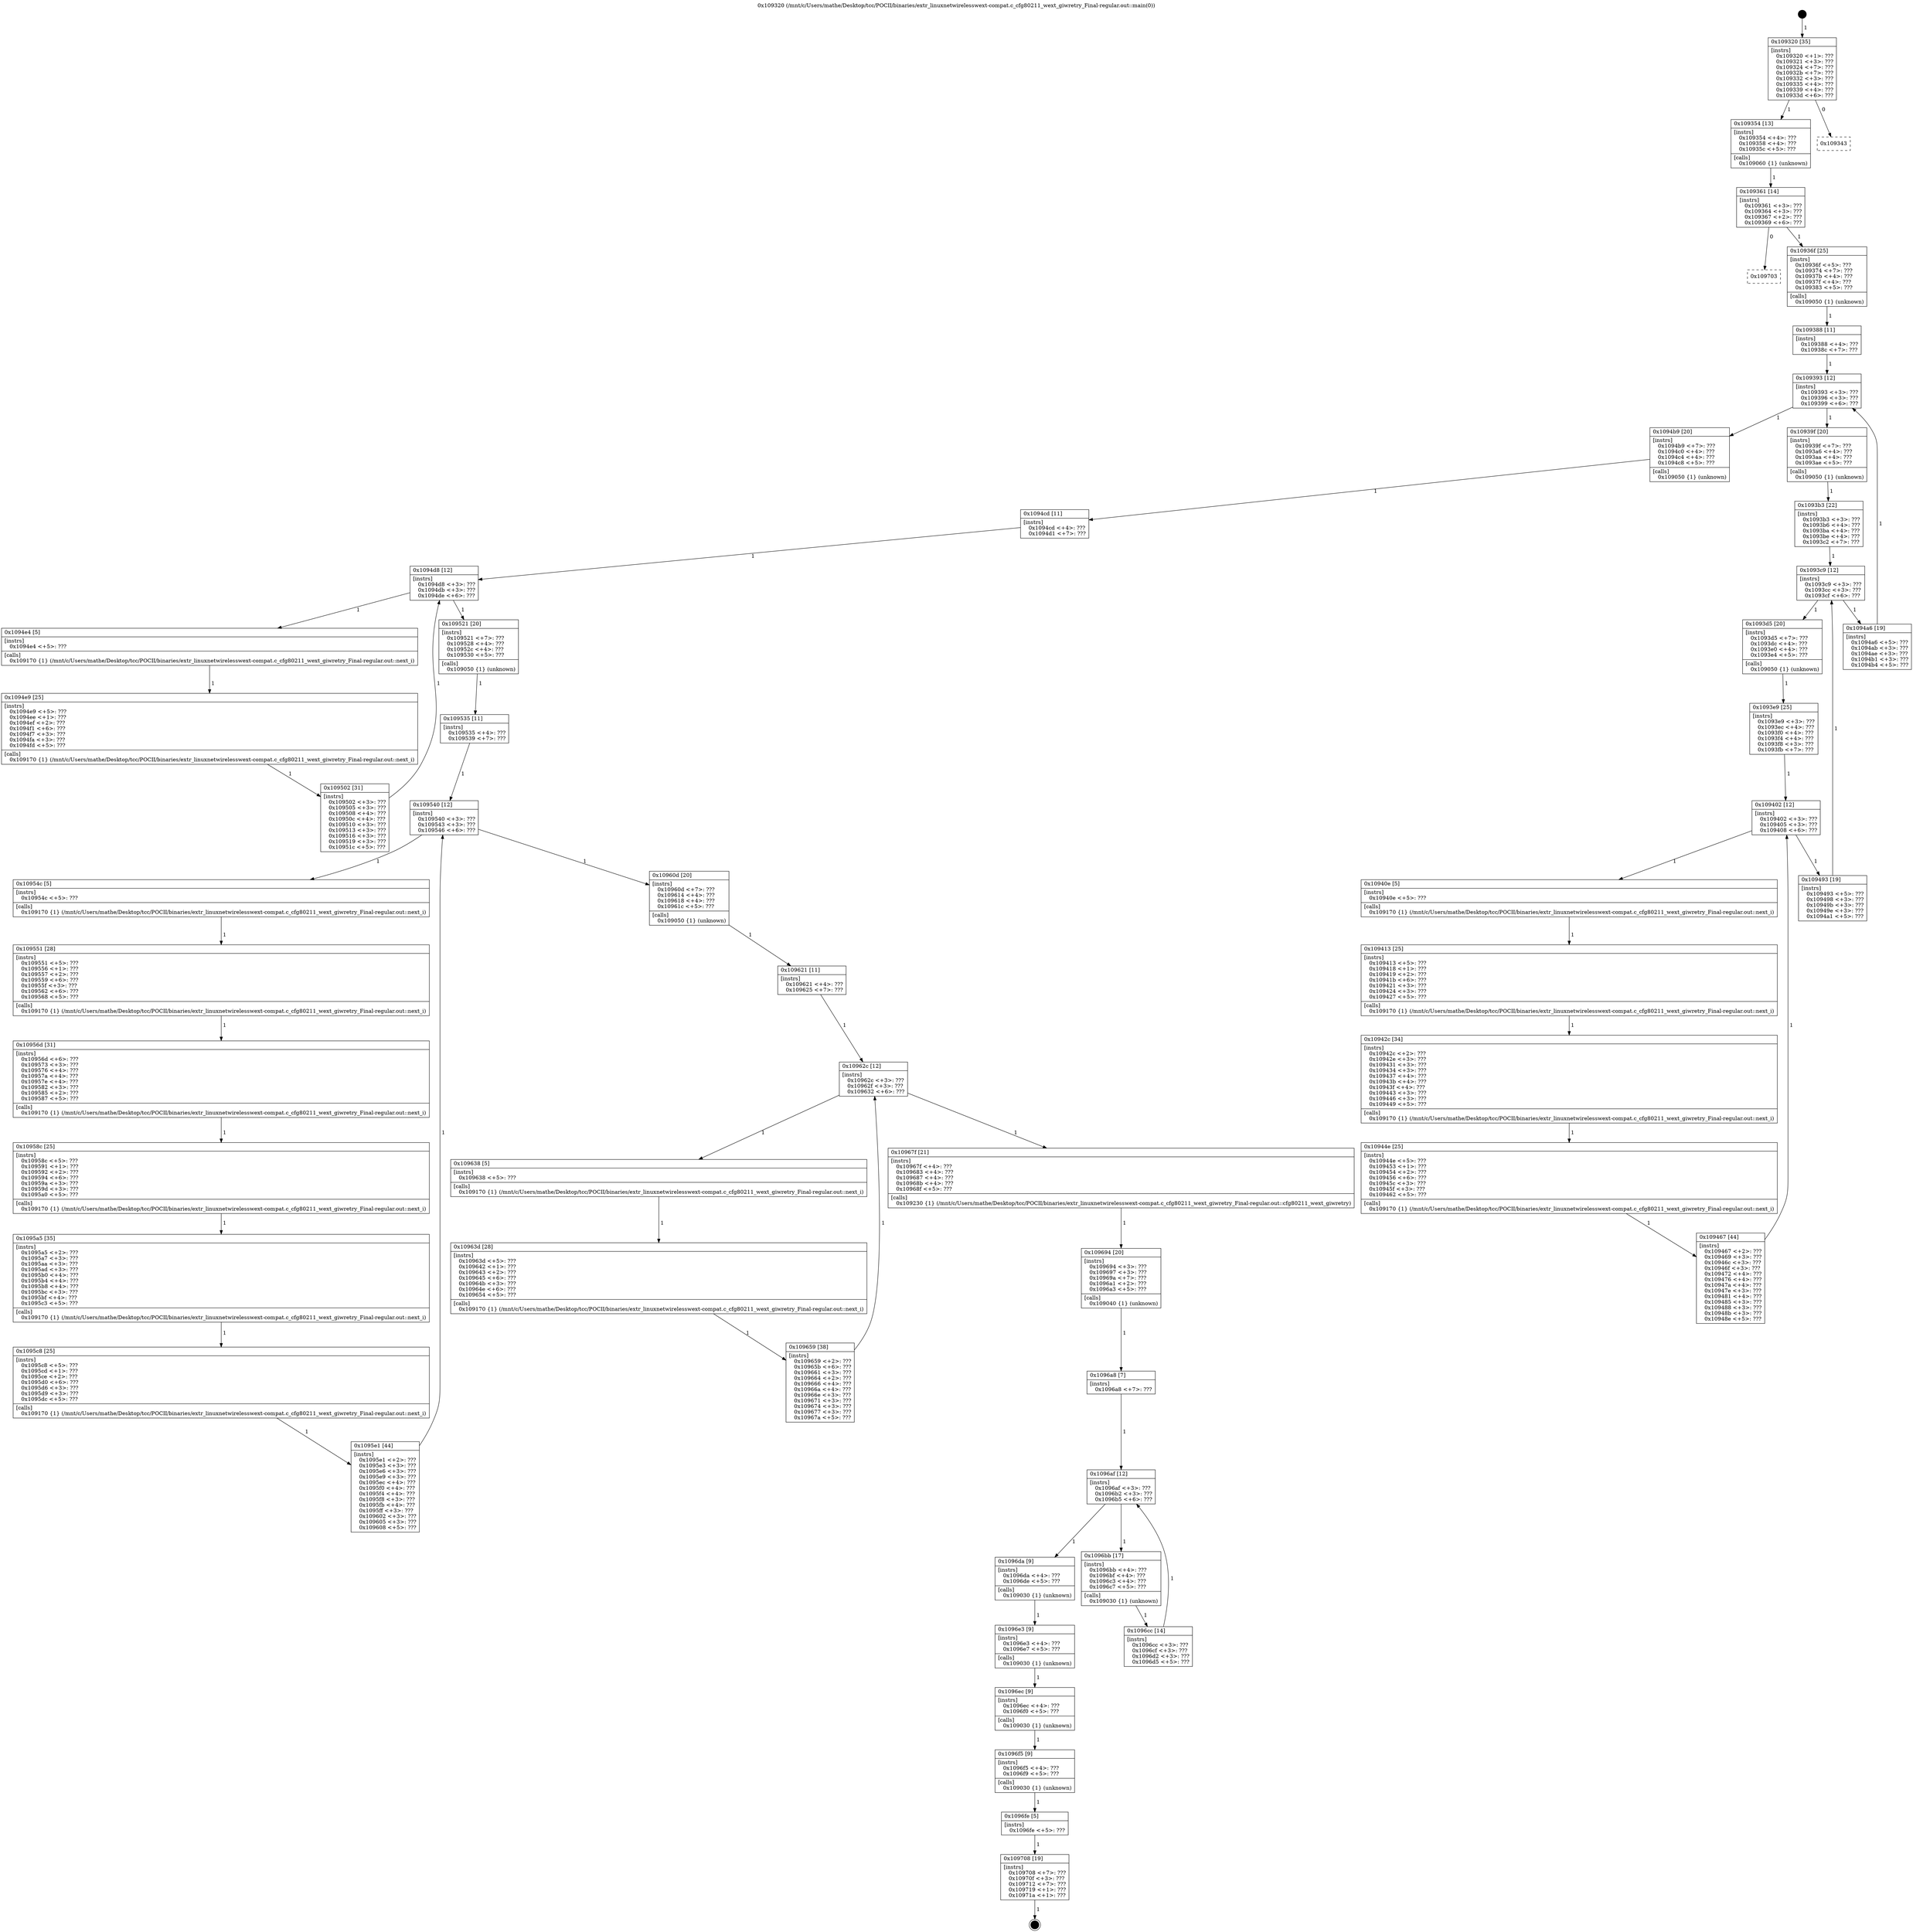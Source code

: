 digraph "0x109320" {
  label = "0x109320 (/mnt/c/Users/mathe/Desktop/tcc/POCII/binaries/extr_linuxnetwirelesswext-compat.c_cfg80211_wext_giwretry_Final-regular.out::main(0))"
  labelloc = "t"
  node[shape=record]

  Entry [label="",width=0.3,height=0.3,shape=circle,fillcolor=black,style=filled]
  "0x109320" [label="{
     0x109320 [35]\l
     | [instrs]\l
     &nbsp;&nbsp;0x109320 \<+1\>: ???\l
     &nbsp;&nbsp;0x109321 \<+3\>: ???\l
     &nbsp;&nbsp;0x109324 \<+7\>: ???\l
     &nbsp;&nbsp;0x10932b \<+7\>: ???\l
     &nbsp;&nbsp;0x109332 \<+3\>: ???\l
     &nbsp;&nbsp;0x109335 \<+4\>: ???\l
     &nbsp;&nbsp;0x109339 \<+4\>: ???\l
     &nbsp;&nbsp;0x10933d \<+6\>: ???\l
  }"]
  "0x109354" [label="{
     0x109354 [13]\l
     | [instrs]\l
     &nbsp;&nbsp;0x109354 \<+4\>: ???\l
     &nbsp;&nbsp;0x109358 \<+4\>: ???\l
     &nbsp;&nbsp;0x10935c \<+5\>: ???\l
     | [calls]\l
     &nbsp;&nbsp;0x109060 \{1\} (unknown)\l
  }"]
  "0x109343" [label="{
     0x109343\l
  }", style=dashed]
  "0x109361" [label="{
     0x109361 [14]\l
     | [instrs]\l
     &nbsp;&nbsp;0x109361 \<+3\>: ???\l
     &nbsp;&nbsp;0x109364 \<+3\>: ???\l
     &nbsp;&nbsp;0x109367 \<+2\>: ???\l
     &nbsp;&nbsp;0x109369 \<+6\>: ???\l
  }"]
  "0x109703" [label="{
     0x109703\l
  }", style=dashed]
  "0x10936f" [label="{
     0x10936f [25]\l
     | [instrs]\l
     &nbsp;&nbsp;0x10936f \<+5\>: ???\l
     &nbsp;&nbsp;0x109374 \<+7\>: ???\l
     &nbsp;&nbsp;0x10937b \<+4\>: ???\l
     &nbsp;&nbsp;0x10937f \<+4\>: ???\l
     &nbsp;&nbsp;0x109383 \<+5\>: ???\l
     | [calls]\l
     &nbsp;&nbsp;0x109050 \{1\} (unknown)\l
  }"]
  Exit [label="",width=0.3,height=0.3,shape=circle,fillcolor=black,style=filled,peripheries=2]
  "0x109393" [label="{
     0x109393 [12]\l
     | [instrs]\l
     &nbsp;&nbsp;0x109393 \<+3\>: ???\l
     &nbsp;&nbsp;0x109396 \<+3\>: ???\l
     &nbsp;&nbsp;0x109399 \<+6\>: ???\l
  }"]
  "0x1094b9" [label="{
     0x1094b9 [20]\l
     | [instrs]\l
     &nbsp;&nbsp;0x1094b9 \<+7\>: ???\l
     &nbsp;&nbsp;0x1094c0 \<+4\>: ???\l
     &nbsp;&nbsp;0x1094c4 \<+4\>: ???\l
     &nbsp;&nbsp;0x1094c8 \<+5\>: ???\l
     | [calls]\l
     &nbsp;&nbsp;0x109050 \{1\} (unknown)\l
  }"]
  "0x10939f" [label="{
     0x10939f [20]\l
     | [instrs]\l
     &nbsp;&nbsp;0x10939f \<+7\>: ???\l
     &nbsp;&nbsp;0x1093a6 \<+4\>: ???\l
     &nbsp;&nbsp;0x1093aa \<+4\>: ???\l
     &nbsp;&nbsp;0x1093ae \<+5\>: ???\l
     | [calls]\l
     &nbsp;&nbsp;0x109050 \{1\} (unknown)\l
  }"]
  "0x1093c9" [label="{
     0x1093c9 [12]\l
     | [instrs]\l
     &nbsp;&nbsp;0x1093c9 \<+3\>: ???\l
     &nbsp;&nbsp;0x1093cc \<+3\>: ???\l
     &nbsp;&nbsp;0x1093cf \<+6\>: ???\l
  }"]
  "0x1094a6" [label="{
     0x1094a6 [19]\l
     | [instrs]\l
     &nbsp;&nbsp;0x1094a6 \<+5\>: ???\l
     &nbsp;&nbsp;0x1094ab \<+3\>: ???\l
     &nbsp;&nbsp;0x1094ae \<+3\>: ???\l
     &nbsp;&nbsp;0x1094b1 \<+3\>: ???\l
     &nbsp;&nbsp;0x1094b4 \<+5\>: ???\l
  }"]
  "0x1093d5" [label="{
     0x1093d5 [20]\l
     | [instrs]\l
     &nbsp;&nbsp;0x1093d5 \<+7\>: ???\l
     &nbsp;&nbsp;0x1093dc \<+4\>: ???\l
     &nbsp;&nbsp;0x1093e0 \<+4\>: ???\l
     &nbsp;&nbsp;0x1093e4 \<+5\>: ???\l
     | [calls]\l
     &nbsp;&nbsp;0x109050 \{1\} (unknown)\l
  }"]
  "0x109402" [label="{
     0x109402 [12]\l
     | [instrs]\l
     &nbsp;&nbsp;0x109402 \<+3\>: ???\l
     &nbsp;&nbsp;0x109405 \<+3\>: ???\l
     &nbsp;&nbsp;0x109408 \<+6\>: ???\l
  }"]
  "0x109493" [label="{
     0x109493 [19]\l
     | [instrs]\l
     &nbsp;&nbsp;0x109493 \<+5\>: ???\l
     &nbsp;&nbsp;0x109498 \<+3\>: ???\l
     &nbsp;&nbsp;0x10949b \<+3\>: ???\l
     &nbsp;&nbsp;0x10949e \<+3\>: ???\l
     &nbsp;&nbsp;0x1094a1 \<+5\>: ???\l
  }"]
  "0x10940e" [label="{
     0x10940e [5]\l
     | [instrs]\l
     &nbsp;&nbsp;0x10940e \<+5\>: ???\l
     | [calls]\l
     &nbsp;&nbsp;0x109170 \{1\} (/mnt/c/Users/mathe/Desktop/tcc/POCII/binaries/extr_linuxnetwirelesswext-compat.c_cfg80211_wext_giwretry_Final-regular.out::next_i)\l
  }"]
  "0x109413" [label="{
     0x109413 [25]\l
     | [instrs]\l
     &nbsp;&nbsp;0x109413 \<+5\>: ???\l
     &nbsp;&nbsp;0x109418 \<+1\>: ???\l
     &nbsp;&nbsp;0x109419 \<+2\>: ???\l
     &nbsp;&nbsp;0x10941b \<+6\>: ???\l
     &nbsp;&nbsp;0x109421 \<+3\>: ???\l
     &nbsp;&nbsp;0x109424 \<+3\>: ???\l
     &nbsp;&nbsp;0x109427 \<+5\>: ???\l
     | [calls]\l
     &nbsp;&nbsp;0x109170 \{1\} (/mnt/c/Users/mathe/Desktop/tcc/POCII/binaries/extr_linuxnetwirelesswext-compat.c_cfg80211_wext_giwretry_Final-regular.out::next_i)\l
  }"]
  "0x10942c" [label="{
     0x10942c [34]\l
     | [instrs]\l
     &nbsp;&nbsp;0x10942c \<+2\>: ???\l
     &nbsp;&nbsp;0x10942e \<+3\>: ???\l
     &nbsp;&nbsp;0x109431 \<+3\>: ???\l
     &nbsp;&nbsp;0x109434 \<+3\>: ???\l
     &nbsp;&nbsp;0x109437 \<+4\>: ???\l
     &nbsp;&nbsp;0x10943b \<+4\>: ???\l
     &nbsp;&nbsp;0x10943f \<+4\>: ???\l
     &nbsp;&nbsp;0x109443 \<+3\>: ???\l
     &nbsp;&nbsp;0x109446 \<+3\>: ???\l
     &nbsp;&nbsp;0x109449 \<+5\>: ???\l
     | [calls]\l
     &nbsp;&nbsp;0x109170 \{1\} (/mnt/c/Users/mathe/Desktop/tcc/POCII/binaries/extr_linuxnetwirelesswext-compat.c_cfg80211_wext_giwretry_Final-regular.out::next_i)\l
  }"]
  "0x10944e" [label="{
     0x10944e [25]\l
     | [instrs]\l
     &nbsp;&nbsp;0x10944e \<+5\>: ???\l
     &nbsp;&nbsp;0x109453 \<+1\>: ???\l
     &nbsp;&nbsp;0x109454 \<+2\>: ???\l
     &nbsp;&nbsp;0x109456 \<+6\>: ???\l
     &nbsp;&nbsp;0x10945c \<+3\>: ???\l
     &nbsp;&nbsp;0x10945f \<+3\>: ???\l
     &nbsp;&nbsp;0x109462 \<+5\>: ???\l
     | [calls]\l
     &nbsp;&nbsp;0x109170 \{1\} (/mnt/c/Users/mathe/Desktop/tcc/POCII/binaries/extr_linuxnetwirelesswext-compat.c_cfg80211_wext_giwretry_Final-regular.out::next_i)\l
  }"]
  "0x109467" [label="{
     0x109467 [44]\l
     | [instrs]\l
     &nbsp;&nbsp;0x109467 \<+2\>: ???\l
     &nbsp;&nbsp;0x109469 \<+3\>: ???\l
     &nbsp;&nbsp;0x10946c \<+3\>: ???\l
     &nbsp;&nbsp;0x10946f \<+3\>: ???\l
     &nbsp;&nbsp;0x109472 \<+4\>: ???\l
     &nbsp;&nbsp;0x109476 \<+4\>: ???\l
     &nbsp;&nbsp;0x10947a \<+4\>: ???\l
     &nbsp;&nbsp;0x10947e \<+3\>: ???\l
     &nbsp;&nbsp;0x109481 \<+4\>: ???\l
     &nbsp;&nbsp;0x109485 \<+3\>: ???\l
     &nbsp;&nbsp;0x109488 \<+3\>: ???\l
     &nbsp;&nbsp;0x10948b \<+3\>: ???\l
     &nbsp;&nbsp;0x10948e \<+5\>: ???\l
  }"]
  "0x1093e9" [label="{
     0x1093e9 [25]\l
     | [instrs]\l
     &nbsp;&nbsp;0x1093e9 \<+3\>: ???\l
     &nbsp;&nbsp;0x1093ec \<+4\>: ???\l
     &nbsp;&nbsp;0x1093f0 \<+4\>: ???\l
     &nbsp;&nbsp;0x1093f4 \<+4\>: ???\l
     &nbsp;&nbsp;0x1093f8 \<+3\>: ???\l
     &nbsp;&nbsp;0x1093fb \<+7\>: ???\l
  }"]
  "0x109708" [label="{
     0x109708 [19]\l
     | [instrs]\l
     &nbsp;&nbsp;0x109708 \<+7\>: ???\l
     &nbsp;&nbsp;0x10970f \<+3\>: ???\l
     &nbsp;&nbsp;0x109712 \<+7\>: ???\l
     &nbsp;&nbsp;0x109719 \<+1\>: ???\l
     &nbsp;&nbsp;0x10971a \<+1\>: ???\l
  }"]
  "0x1093b3" [label="{
     0x1093b3 [22]\l
     | [instrs]\l
     &nbsp;&nbsp;0x1093b3 \<+3\>: ???\l
     &nbsp;&nbsp;0x1093b6 \<+4\>: ???\l
     &nbsp;&nbsp;0x1093ba \<+4\>: ???\l
     &nbsp;&nbsp;0x1093be \<+4\>: ???\l
     &nbsp;&nbsp;0x1093c2 \<+7\>: ???\l
  }"]
  "0x1096fe" [label="{
     0x1096fe [5]\l
     | [instrs]\l
     &nbsp;&nbsp;0x1096fe \<+5\>: ???\l
  }"]
  "0x109388" [label="{
     0x109388 [11]\l
     | [instrs]\l
     &nbsp;&nbsp;0x109388 \<+4\>: ???\l
     &nbsp;&nbsp;0x10938c \<+7\>: ???\l
  }"]
  "0x1094d8" [label="{
     0x1094d8 [12]\l
     | [instrs]\l
     &nbsp;&nbsp;0x1094d8 \<+3\>: ???\l
     &nbsp;&nbsp;0x1094db \<+3\>: ???\l
     &nbsp;&nbsp;0x1094de \<+6\>: ???\l
  }"]
  "0x109521" [label="{
     0x109521 [20]\l
     | [instrs]\l
     &nbsp;&nbsp;0x109521 \<+7\>: ???\l
     &nbsp;&nbsp;0x109528 \<+4\>: ???\l
     &nbsp;&nbsp;0x10952c \<+4\>: ???\l
     &nbsp;&nbsp;0x109530 \<+5\>: ???\l
     | [calls]\l
     &nbsp;&nbsp;0x109050 \{1\} (unknown)\l
  }"]
  "0x1094e4" [label="{
     0x1094e4 [5]\l
     | [instrs]\l
     &nbsp;&nbsp;0x1094e4 \<+5\>: ???\l
     | [calls]\l
     &nbsp;&nbsp;0x109170 \{1\} (/mnt/c/Users/mathe/Desktop/tcc/POCII/binaries/extr_linuxnetwirelesswext-compat.c_cfg80211_wext_giwretry_Final-regular.out::next_i)\l
  }"]
  "0x1094e9" [label="{
     0x1094e9 [25]\l
     | [instrs]\l
     &nbsp;&nbsp;0x1094e9 \<+5\>: ???\l
     &nbsp;&nbsp;0x1094ee \<+1\>: ???\l
     &nbsp;&nbsp;0x1094ef \<+2\>: ???\l
     &nbsp;&nbsp;0x1094f1 \<+6\>: ???\l
     &nbsp;&nbsp;0x1094f7 \<+3\>: ???\l
     &nbsp;&nbsp;0x1094fa \<+3\>: ???\l
     &nbsp;&nbsp;0x1094fd \<+5\>: ???\l
     | [calls]\l
     &nbsp;&nbsp;0x109170 \{1\} (/mnt/c/Users/mathe/Desktop/tcc/POCII/binaries/extr_linuxnetwirelesswext-compat.c_cfg80211_wext_giwretry_Final-regular.out::next_i)\l
  }"]
  "0x109502" [label="{
     0x109502 [31]\l
     | [instrs]\l
     &nbsp;&nbsp;0x109502 \<+3\>: ???\l
     &nbsp;&nbsp;0x109505 \<+3\>: ???\l
     &nbsp;&nbsp;0x109508 \<+4\>: ???\l
     &nbsp;&nbsp;0x10950c \<+4\>: ???\l
     &nbsp;&nbsp;0x109510 \<+3\>: ???\l
     &nbsp;&nbsp;0x109513 \<+3\>: ???\l
     &nbsp;&nbsp;0x109516 \<+3\>: ???\l
     &nbsp;&nbsp;0x109519 \<+3\>: ???\l
     &nbsp;&nbsp;0x10951c \<+5\>: ???\l
  }"]
  "0x1094cd" [label="{
     0x1094cd [11]\l
     | [instrs]\l
     &nbsp;&nbsp;0x1094cd \<+4\>: ???\l
     &nbsp;&nbsp;0x1094d1 \<+7\>: ???\l
  }"]
  "0x109540" [label="{
     0x109540 [12]\l
     | [instrs]\l
     &nbsp;&nbsp;0x109540 \<+3\>: ???\l
     &nbsp;&nbsp;0x109543 \<+3\>: ???\l
     &nbsp;&nbsp;0x109546 \<+6\>: ???\l
  }"]
  "0x10960d" [label="{
     0x10960d [20]\l
     | [instrs]\l
     &nbsp;&nbsp;0x10960d \<+7\>: ???\l
     &nbsp;&nbsp;0x109614 \<+4\>: ???\l
     &nbsp;&nbsp;0x109618 \<+4\>: ???\l
     &nbsp;&nbsp;0x10961c \<+5\>: ???\l
     | [calls]\l
     &nbsp;&nbsp;0x109050 \{1\} (unknown)\l
  }"]
  "0x10954c" [label="{
     0x10954c [5]\l
     | [instrs]\l
     &nbsp;&nbsp;0x10954c \<+5\>: ???\l
     | [calls]\l
     &nbsp;&nbsp;0x109170 \{1\} (/mnt/c/Users/mathe/Desktop/tcc/POCII/binaries/extr_linuxnetwirelesswext-compat.c_cfg80211_wext_giwretry_Final-regular.out::next_i)\l
  }"]
  "0x109551" [label="{
     0x109551 [28]\l
     | [instrs]\l
     &nbsp;&nbsp;0x109551 \<+5\>: ???\l
     &nbsp;&nbsp;0x109556 \<+1\>: ???\l
     &nbsp;&nbsp;0x109557 \<+2\>: ???\l
     &nbsp;&nbsp;0x109559 \<+6\>: ???\l
     &nbsp;&nbsp;0x10955f \<+3\>: ???\l
     &nbsp;&nbsp;0x109562 \<+6\>: ???\l
     &nbsp;&nbsp;0x109568 \<+5\>: ???\l
     | [calls]\l
     &nbsp;&nbsp;0x109170 \{1\} (/mnt/c/Users/mathe/Desktop/tcc/POCII/binaries/extr_linuxnetwirelesswext-compat.c_cfg80211_wext_giwretry_Final-regular.out::next_i)\l
  }"]
  "0x10956d" [label="{
     0x10956d [31]\l
     | [instrs]\l
     &nbsp;&nbsp;0x10956d \<+6\>: ???\l
     &nbsp;&nbsp;0x109573 \<+3\>: ???\l
     &nbsp;&nbsp;0x109576 \<+4\>: ???\l
     &nbsp;&nbsp;0x10957a \<+4\>: ???\l
     &nbsp;&nbsp;0x10957e \<+4\>: ???\l
     &nbsp;&nbsp;0x109582 \<+3\>: ???\l
     &nbsp;&nbsp;0x109585 \<+2\>: ???\l
     &nbsp;&nbsp;0x109587 \<+5\>: ???\l
     | [calls]\l
     &nbsp;&nbsp;0x109170 \{1\} (/mnt/c/Users/mathe/Desktop/tcc/POCII/binaries/extr_linuxnetwirelesswext-compat.c_cfg80211_wext_giwretry_Final-regular.out::next_i)\l
  }"]
  "0x10958c" [label="{
     0x10958c [25]\l
     | [instrs]\l
     &nbsp;&nbsp;0x10958c \<+5\>: ???\l
     &nbsp;&nbsp;0x109591 \<+1\>: ???\l
     &nbsp;&nbsp;0x109592 \<+2\>: ???\l
     &nbsp;&nbsp;0x109594 \<+6\>: ???\l
     &nbsp;&nbsp;0x10959a \<+3\>: ???\l
     &nbsp;&nbsp;0x10959d \<+3\>: ???\l
     &nbsp;&nbsp;0x1095a0 \<+5\>: ???\l
     | [calls]\l
     &nbsp;&nbsp;0x109170 \{1\} (/mnt/c/Users/mathe/Desktop/tcc/POCII/binaries/extr_linuxnetwirelesswext-compat.c_cfg80211_wext_giwretry_Final-regular.out::next_i)\l
  }"]
  "0x1095a5" [label="{
     0x1095a5 [35]\l
     | [instrs]\l
     &nbsp;&nbsp;0x1095a5 \<+2\>: ???\l
     &nbsp;&nbsp;0x1095a7 \<+3\>: ???\l
     &nbsp;&nbsp;0x1095aa \<+3\>: ???\l
     &nbsp;&nbsp;0x1095ad \<+3\>: ???\l
     &nbsp;&nbsp;0x1095b0 \<+4\>: ???\l
     &nbsp;&nbsp;0x1095b4 \<+4\>: ???\l
     &nbsp;&nbsp;0x1095b8 \<+4\>: ???\l
     &nbsp;&nbsp;0x1095bc \<+3\>: ???\l
     &nbsp;&nbsp;0x1095bf \<+4\>: ???\l
     &nbsp;&nbsp;0x1095c3 \<+5\>: ???\l
     | [calls]\l
     &nbsp;&nbsp;0x109170 \{1\} (/mnt/c/Users/mathe/Desktop/tcc/POCII/binaries/extr_linuxnetwirelesswext-compat.c_cfg80211_wext_giwretry_Final-regular.out::next_i)\l
  }"]
  "0x1095c8" [label="{
     0x1095c8 [25]\l
     | [instrs]\l
     &nbsp;&nbsp;0x1095c8 \<+5\>: ???\l
     &nbsp;&nbsp;0x1095cd \<+1\>: ???\l
     &nbsp;&nbsp;0x1095ce \<+2\>: ???\l
     &nbsp;&nbsp;0x1095d0 \<+6\>: ???\l
     &nbsp;&nbsp;0x1095d6 \<+3\>: ???\l
     &nbsp;&nbsp;0x1095d9 \<+3\>: ???\l
     &nbsp;&nbsp;0x1095dc \<+5\>: ???\l
     | [calls]\l
     &nbsp;&nbsp;0x109170 \{1\} (/mnt/c/Users/mathe/Desktop/tcc/POCII/binaries/extr_linuxnetwirelesswext-compat.c_cfg80211_wext_giwretry_Final-regular.out::next_i)\l
  }"]
  "0x1095e1" [label="{
     0x1095e1 [44]\l
     | [instrs]\l
     &nbsp;&nbsp;0x1095e1 \<+2\>: ???\l
     &nbsp;&nbsp;0x1095e3 \<+3\>: ???\l
     &nbsp;&nbsp;0x1095e6 \<+3\>: ???\l
     &nbsp;&nbsp;0x1095e9 \<+3\>: ???\l
     &nbsp;&nbsp;0x1095ec \<+4\>: ???\l
     &nbsp;&nbsp;0x1095f0 \<+4\>: ???\l
     &nbsp;&nbsp;0x1095f4 \<+4\>: ???\l
     &nbsp;&nbsp;0x1095f8 \<+3\>: ???\l
     &nbsp;&nbsp;0x1095fb \<+4\>: ???\l
     &nbsp;&nbsp;0x1095ff \<+3\>: ???\l
     &nbsp;&nbsp;0x109602 \<+3\>: ???\l
     &nbsp;&nbsp;0x109605 \<+3\>: ???\l
     &nbsp;&nbsp;0x109608 \<+5\>: ???\l
  }"]
  "0x109535" [label="{
     0x109535 [11]\l
     | [instrs]\l
     &nbsp;&nbsp;0x109535 \<+4\>: ???\l
     &nbsp;&nbsp;0x109539 \<+7\>: ???\l
  }"]
  "0x10962c" [label="{
     0x10962c [12]\l
     | [instrs]\l
     &nbsp;&nbsp;0x10962c \<+3\>: ???\l
     &nbsp;&nbsp;0x10962f \<+3\>: ???\l
     &nbsp;&nbsp;0x109632 \<+6\>: ???\l
  }"]
  "0x10967f" [label="{
     0x10967f [21]\l
     | [instrs]\l
     &nbsp;&nbsp;0x10967f \<+4\>: ???\l
     &nbsp;&nbsp;0x109683 \<+4\>: ???\l
     &nbsp;&nbsp;0x109687 \<+4\>: ???\l
     &nbsp;&nbsp;0x10968b \<+4\>: ???\l
     &nbsp;&nbsp;0x10968f \<+5\>: ???\l
     | [calls]\l
     &nbsp;&nbsp;0x109230 \{1\} (/mnt/c/Users/mathe/Desktop/tcc/POCII/binaries/extr_linuxnetwirelesswext-compat.c_cfg80211_wext_giwretry_Final-regular.out::cfg80211_wext_giwretry)\l
  }"]
  "0x109638" [label="{
     0x109638 [5]\l
     | [instrs]\l
     &nbsp;&nbsp;0x109638 \<+5\>: ???\l
     | [calls]\l
     &nbsp;&nbsp;0x109170 \{1\} (/mnt/c/Users/mathe/Desktop/tcc/POCII/binaries/extr_linuxnetwirelesswext-compat.c_cfg80211_wext_giwretry_Final-regular.out::next_i)\l
  }"]
  "0x10963d" [label="{
     0x10963d [28]\l
     | [instrs]\l
     &nbsp;&nbsp;0x10963d \<+5\>: ???\l
     &nbsp;&nbsp;0x109642 \<+1\>: ???\l
     &nbsp;&nbsp;0x109643 \<+2\>: ???\l
     &nbsp;&nbsp;0x109645 \<+6\>: ???\l
     &nbsp;&nbsp;0x10964b \<+3\>: ???\l
     &nbsp;&nbsp;0x10964e \<+6\>: ???\l
     &nbsp;&nbsp;0x109654 \<+5\>: ???\l
     | [calls]\l
     &nbsp;&nbsp;0x109170 \{1\} (/mnt/c/Users/mathe/Desktop/tcc/POCII/binaries/extr_linuxnetwirelesswext-compat.c_cfg80211_wext_giwretry_Final-regular.out::next_i)\l
  }"]
  "0x109659" [label="{
     0x109659 [38]\l
     | [instrs]\l
     &nbsp;&nbsp;0x109659 \<+2\>: ???\l
     &nbsp;&nbsp;0x10965b \<+6\>: ???\l
     &nbsp;&nbsp;0x109661 \<+3\>: ???\l
     &nbsp;&nbsp;0x109664 \<+2\>: ???\l
     &nbsp;&nbsp;0x109666 \<+4\>: ???\l
     &nbsp;&nbsp;0x10966a \<+4\>: ???\l
     &nbsp;&nbsp;0x10966e \<+3\>: ???\l
     &nbsp;&nbsp;0x109671 \<+3\>: ???\l
     &nbsp;&nbsp;0x109674 \<+3\>: ???\l
     &nbsp;&nbsp;0x109677 \<+3\>: ???\l
     &nbsp;&nbsp;0x10967a \<+5\>: ???\l
  }"]
  "0x109621" [label="{
     0x109621 [11]\l
     | [instrs]\l
     &nbsp;&nbsp;0x109621 \<+4\>: ???\l
     &nbsp;&nbsp;0x109625 \<+7\>: ???\l
  }"]
  "0x109694" [label="{
     0x109694 [20]\l
     | [instrs]\l
     &nbsp;&nbsp;0x109694 \<+3\>: ???\l
     &nbsp;&nbsp;0x109697 \<+3\>: ???\l
     &nbsp;&nbsp;0x10969a \<+7\>: ???\l
     &nbsp;&nbsp;0x1096a1 \<+2\>: ???\l
     &nbsp;&nbsp;0x1096a3 \<+5\>: ???\l
     | [calls]\l
     &nbsp;&nbsp;0x109040 \{1\} (unknown)\l
  }"]
  "0x1096af" [label="{
     0x1096af [12]\l
     | [instrs]\l
     &nbsp;&nbsp;0x1096af \<+3\>: ???\l
     &nbsp;&nbsp;0x1096b2 \<+3\>: ???\l
     &nbsp;&nbsp;0x1096b5 \<+6\>: ???\l
  }"]
  "0x1096da" [label="{
     0x1096da [9]\l
     | [instrs]\l
     &nbsp;&nbsp;0x1096da \<+4\>: ???\l
     &nbsp;&nbsp;0x1096de \<+5\>: ???\l
     | [calls]\l
     &nbsp;&nbsp;0x109030 \{1\} (unknown)\l
  }"]
  "0x1096bb" [label="{
     0x1096bb [17]\l
     | [instrs]\l
     &nbsp;&nbsp;0x1096bb \<+4\>: ???\l
     &nbsp;&nbsp;0x1096bf \<+4\>: ???\l
     &nbsp;&nbsp;0x1096c3 \<+4\>: ???\l
     &nbsp;&nbsp;0x1096c7 \<+5\>: ???\l
     | [calls]\l
     &nbsp;&nbsp;0x109030 \{1\} (unknown)\l
  }"]
  "0x1096cc" [label="{
     0x1096cc [14]\l
     | [instrs]\l
     &nbsp;&nbsp;0x1096cc \<+3\>: ???\l
     &nbsp;&nbsp;0x1096cf \<+3\>: ???\l
     &nbsp;&nbsp;0x1096d2 \<+3\>: ???\l
     &nbsp;&nbsp;0x1096d5 \<+5\>: ???\l
  }"]
  "0x1096a8" [label="{
     0x1096a8 [7]\l
     | [instrs]\l
     &nbsp;&nbsp;0x1096a8 \<+7\>: ???\l
  }"]
  "0x1096e3" [label="{
     0x1096e3 [9]\l
     | [instrs]\l
     &nbsp;&nbsp;0x1096e3 \<+4\>: ???\l
     &nbsp;&nbsp;0x1096e7 \<+5\>: ???\l
     | [calls]\l
     &nbsp;&nbsp;0x109030 \{1\} (unknown)\l
  }"]
  "0x1096ec" [label="{
     0x1096ec [9]\l
     | [instrs]\l
     &nbsp;&nbsp;0x1096ec \<+4\>: ???\l
     &nbsp;&nbsp;0x1096f0 \<+5\>: ???\l
     | [calls]\l
     &nbsp;&nbsp;0x109030 \{1\} (unknown)\l
  }"]
  "0x1096f5" [label="{
     0x1096f5 [9]\l
     | [instrs]\l
     &nbsp;&nbsp;0x1096f5 \<+4\>: ???\l
     &nbsp;&nbsp;0x1096f9 \<+5\>: ???\l
     | [calls]\l
     &nbsp;&nbsp;0x109030 \{1\} (unknown)\l
  }"]
  Entry -> "0x109320" [label=" 1"]
  "0x109320" -> "0x109354" [label=" 1"]
  "0x109320" -> "0x109343" [label=" 0"]
  "0x109354" -> "0x109361" [label=" 1"]
  "0x109361" -> "0x109703" [label=" 0"]
  "0x109361" -> "0x10936f" [label=" 1"]
  "0x109708" -> Exit [label=" 1"]
  "0x10936f" -> "0x109388" [label=" 1"]
  "0x109393" -> "0x1094b9" [label=" 1"]
  "0x109393" -> "0x10939f" [label=" 1"]
  "0x10939f" -> "0x1093b3" [label=" 1"]
  "0x1093c9" -> "0x1094a6" [label=" 1"]
  "0x1093c9" -> "0x1093d5" [label=" 1"]
  "0x1093d5" -> "0x1093e9" [label=" 1"]
  "0x109402" -> "0x109493" [label=" 1"]
  "0x109402" -> "0x10940e" [label=" 1"]
  "0x10940e" -> "0x109413" [label=" 1"]
  "0x109413" -> "0x10942c" [label=" 1"]
  "0x10942c" -> "0x10944e" [label=" 1"]
  "0x10944e" -> "0x109467" [label=" 1"]
  "0x1093e9" -> "0x109402" [label=" 1"]
  "0x109467" -> "0x109402" [label=" 1"]
  "0x1096fe" -> "0x109708" [label=" 1"]
  "0x1093b3" -> "0x1093c9" [label=" 1"]
  "0x109493" -> "0x1093c9" [label=" 1"]
  "0x1096f5" -> "0x1096fe" [label=" 1"]
  "0x109388" -> "0x109393" [label=" 1"]
  "0x1094a6" -> "0x109393" [label=" 1"]
  "0x1094b9" -> "0x1094cd" [label=" 1"]
  "0x1094d8" -> "0x109521" [label=" 1"]
  "0x1094d8" -> "0x1094e4" [label=" 1"]
  "0x1094e4" -> "0x1094e9" [label=" 1"]
  "0x1094e9" -> "0x109502" [label=" 1"]
  "0x1094cd" -> "0x1094d8" [label=" 1"]
  "0x109502" -> "0x1094d8" [label=" 1"]
  "0x109521" -> "0x109535" [label=" 1"]
  "0x109540" -> "0x10960d" [label=" 1"]
  "0x109540" -> "0x10954c" [label=" 1"]
  "0x10954c" -> "0x109551" [label=" 1"]
  "0x109551" -> "0x10956d" [label=" 1"]
  "0x10956d" -> "0x10958c" [label=" 1"]
  "0x10958c" -> "0x1095a5" [label=" 1"]
  "0x1095a5" -> "0x1095c8" [label=" 1"]
  "0x1095c8" -> "0x1095e1" [label=" 1"]
  "0x109535" -> "0x109540" [label=" 1"]
  "0x1095e1" -> "0x109540" [label=" 1"]
  "0x10960d" -> "0x109621" [label=" 1"]
  "0x10962c" -> "0x10967f" [label=" 1"]
  "0x10962c" -> "0x109638" [label=" 1"]
  "0x109638" -> "0x10963d" [label=" 1"]
  "0x10963d" -> "0x109659" [label=" 1"]
  "0x109621" -> "0x10962c" [label=" 1"]
  "0x109659" -> "0x10962c" [label=" 1"]
  "0x10967f" -> "0x109694" [label=" 1"]
  "0x109694" -> "0x1096a8" [label=" 1"]
  "0x1096af" -> "0x1096da" [label=" 1"]
  "0x1096af" -> "0x1096bb" [label=" 1"]
  "0x1096bb" -> "0x1096cc" [label=" 1"]
  "0x1096a8" -> "0x1096af" [label=" 1"]
  "0x1096cc" -> "0x1096af" [label=" 1"]
  "0x1096da" -> "0x1096e3" [label=" 1"]
  "0x1096e3" -> "0x1096ec" [label=" 1"]
  "0x1096ec" -> "0x1096f5" [label=" 1"]
}
